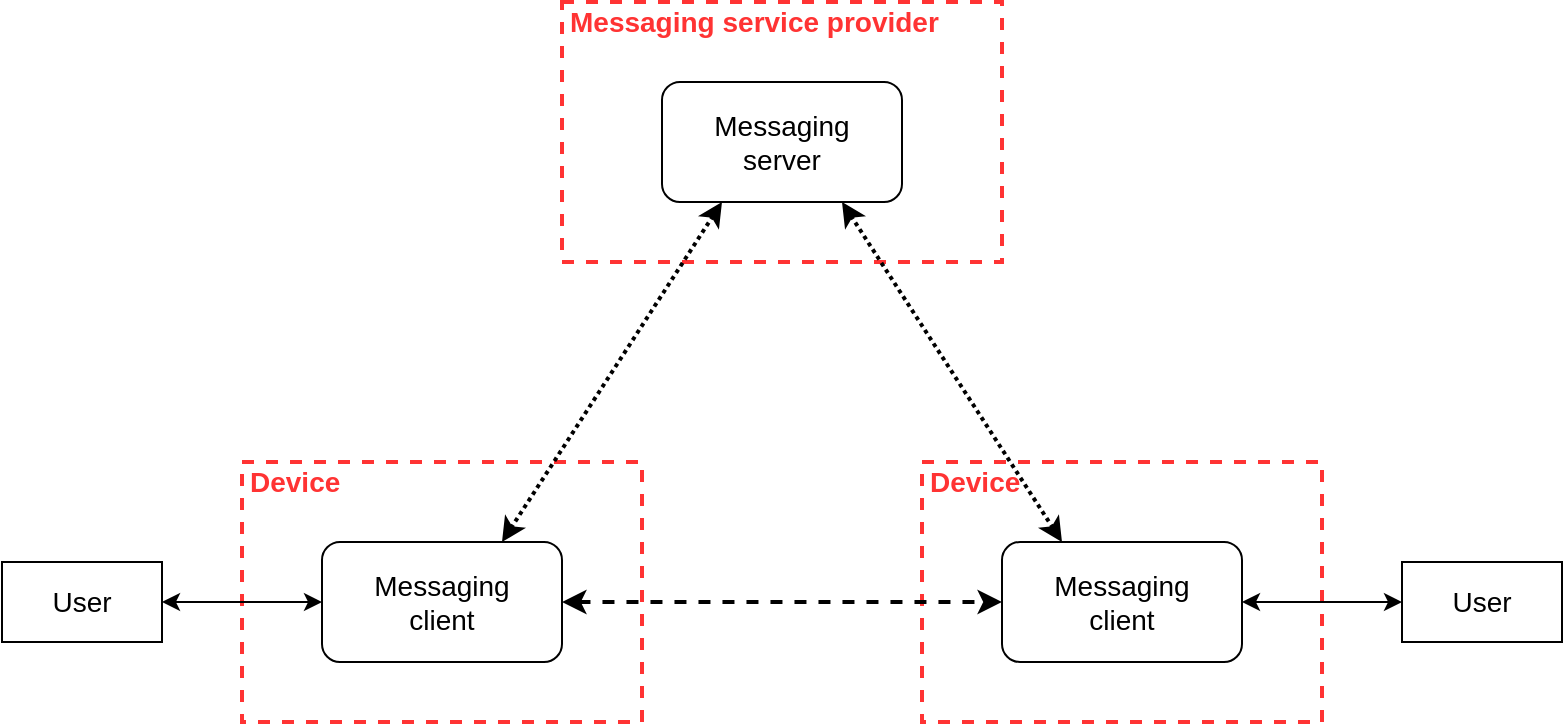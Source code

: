 <mxfile version="13.7.3" type="device"><diagram id="9IWmdSMfJTpE5Gw8eWRQ" name="Page-1"><mxGraphModel dx="1534" dy="1000" grid="1" gridSize="10" guides="1" tooltips="1" connect="1" arrows="1" fold="1" page="0" pageScale="1" pageWidth="850" pageHeight="1100" math="0" shadow="0"><root><mxCell id="0"/><mxCell id="1" value="Base - device" style="" parent="0"/><mxCell id="WU7GWfCi_3GzVYFVgM7I-1" value="&lt;font style=&quot;font-size: 14px&quot;&gt;Device&lt;/font&gt;" style="html=1;fontColor=#FF3333;fontStyle=1;align=left;verticalAlign=top;spacing=0;labelBorderColor=none;fillColor=none;dashed=1;strokeWidth=2;strokeColor=#FF3333;spacingLeft=4;spacingTop=-3;" parent="1" vertex="1"><mxGeometry x="60" y="-50" width="200" height="130" as="geometry"/></mxCell><mxCell id="rx-pIHJR_-xb5jepBgxt-20" value="&lt;font style=&quot;font-size: 14px&quot;&gt;User&lt;/font&gt;" style="rounded=0;whiteSpace=wrap;html=1;" parent="1" vertex="1"><mxGeometry x="-60" width="80" height="40" as="geometry"/></mxCell><mxCell id="rx-pIHJR_-xb5jepBgxt-44" value="" style="endArrow=classic;startArrow=classic;html=1;fontColor=#FF3333;entryX=1;entryY=0.5;entryDx=0;entryDy=0;exitX=0;exitY=0.5;exitDx=0;exitDy=0;" parent="1" source="I14JQnqc5djPPpYl-Pe8-3" target="rx-pIHJR_-xb5jepBgxt-20" edge="1"><mxGeometry width="50" height="50" relative="1" as="geometry"><mxPoint x="170" y="125" as="sourcePoint"/><mxPoint x="20" y="87.5" as="targetPoint"/></mxGeometry></mxCell><mxCell id="I14JQnqc5djPPpYl-Pe8-3" value="&lt;font style=&quot;font-size: 14px&quot;&gt;Messaging&lt;br&gt;client&lt;/font&gt;" style="rounded=1;whiteSpace=wrap;html=1;" parent="1" vertex="1"><mxGeometry x="100" y="-10" width="120" height="60" as="geometry"/></mxCell><mxCell id="-6cK541-lj1HmDHp6ybE-3" value="&lt;font style=&quot;font-size: 14px&quot;&gt;Device&lt;/font&gt;" style="html=1;fontColor=#FF3333;fontStyle=1;align=left;verticalAlign=top;spacing=0;labelBorderColor=none;fillColor=none;dashed=1;strokeWidth=2;strokeColor=#FF3333;spacingLeft=4;spacingTop=-3;" vertex="1" parent="1"><mxGeometry x="400" y="-50" width="200" height="130" as="geometry"/></mxCell><mxCell id="-6cK541-lj1HmDHp6ybE-4" value="&lt;font style=&quot;font-size: 14px&quot;&gt;User&lt;/font&gt;" style="rounded=0;whiteSpace=wrap;html=1;" vertex="1" parent="1"><mxGeometry x="640" width="80" height="40" as="geometry"/></mxCell><mxCell id="-6cK541-lj1HmDHp6ybE-5" value="" style="endArrow=classic;startArrow=classic;html=1;fontColor=#FF3333;entryX=0;entryY=0.5;entryDx=0;entryDy=0;exitX=1;exitY=0.5;exitDx=0;exitDy=0;" edge="1" parent="1" source="-6cK541-lj1HmDHp6ybE-6" target="-6cK541-lj1HmDHp6ybE-4"><mxGeometry width="50" height="50" relative="1" as="geometry"><mxPoint x="510" y="125" as="sourcePoint"/><mxPoint x="360" y="87.5" as="targetPoint"/></mxGeometry></mxCell><mxCell id="-6cK541-lj1HmDHp6ybE-6" value="&lt;font style=&quot;font-size: 14px&quot;&gt;Messaging&lt;br&gt;client&lt;/font&gt;" style="rounded=1;whiteSpace=wrap;html=1;" vertex="1" parent="1"><mxGeometry x="440" y="-10" width="120" height="60" as="geometry"/></mxCell><mxCell id="-6cK541-lj1HmDHp6ybE-7" value="" style="endArrow=classic;startArrow=classic;html=1;fontColor=#FF3333;entryX=0;entryY=0.5;entryDx=0;entryDy=0;exitX=1;exitY=0.5;exitDx=0;exitDy=0;dashed=1;strokeWidth=2;" edge="1" parent="1" source="I14JQnqc5djPPpYl-Pe8-3" target="-6cK541-lj1HmDHp6ybE-6"><mxGeometry width="50" height="50" relative="1" as="geometry"><mxPoint x="300.0" y="19.66" as="sourcePoint"/><mxPoint x="390.0" y="19.66" as="targetPoint"/></mxGeometry></mxCell><mxCell id="-6cK541-lj1HmDHp6ybE-8" value="&lt;font style=&quot;font-size: 14px&quot;&gt;Messaging service provider&lt;/font&gt;" style="html=1;fontColor=#FF3333;fontStyle=1;align=left;verticalAlign=top;spacing=0;labelBorderColor=none;fillColor=none;dashed=1;strokeWidth=2;strokeColor=#FF3333;spacingLeft=4;spacingTop=-3;" vertex="1" parent="1"><mxGeometry x="220" y="-280" width="220" height="130" as="geometry"/></mxCell><mxCell id="-6cK541-lj1HmDHp6ybE-9" value="&lt;font style=&quot;font-size: 14px&quot;&gt;Messaging&lt;br&gt;server&lt;/font&gt;" style="rounded=1;whiteSpace=wrap;html=1;" vertex="1" parent="1"><mxGeometry x="270" y="-240" width="120" height="60" as="geometry"/></mxCell><mxCell id="-6cK541-lj1HmDHp6ybE-10" value="" style="endArrow=classic;startArrow=classic;html=1;fontColor=#FF3333;entryX=0.25;entryY=1;entryDx=0;entryDy=0;exitX=0.75;exitY=0;exitDx=0;exitDy=0;dashed=1;strokeWidth=2;dashPattern=1 1;" edge="1" parent="1" source="I14JQnqc5djPPpYl-Pe8-3" target="-6cK541-lj1HmDHp6ybE-9"><mxGeometry width="50" height="50" relative="1" as="geometry"><mxPoint x="190" y="30" as="sourcePoint"/><mxPoint x="490" y="30" as="targetPoint"/></mxGeometry></mxCell><mxCell id="-6cK541-lj1HmDHp6ybE-11" value="" style="endArrow=classic;startArrow=classic;html=1;fontColor=#FF3333;entryX=0.75;entryY=1;entryDx=0;entryDy=0;exitX=0.25;exitY=0;exitDx=0;exitDy=0;dashed=1;strokeWidth=2;dashPattern=1 1;" edge="1" parent="1" source="-6cK541-lj1HmDHp6ybE-6" target="-6cK541-lj1HmDHp6ybE-9"><mxGeometry width="50" height="50" relative="1" as="geometry"><mxPoint x="186.4" y="1.62" as="sourcePoint"/><mxPoint x="310.0" y="-170" as="targetPoint"/></mxGeometry></mxCell></root></mxGraphModel></diagram></mxfile>